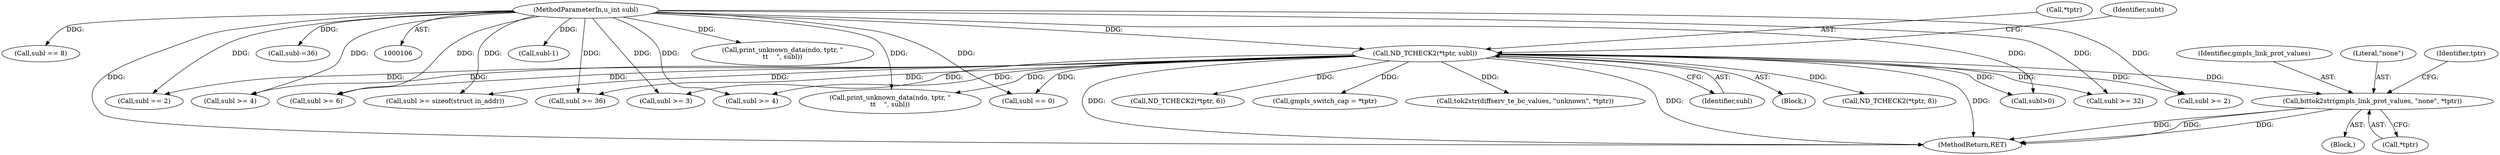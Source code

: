 digraph "0_tcpdump_5d0d76e88ee2d3236d7e032589d6f1d4ec5f7b1e@pointer" {
"1000361" [label="(Call,bittok2str(gmpls_link_prot_values, \"none\", *tptr))"];
"1000132" [label="(Call,ND_TCHECK2(*tptr, subl))"];
"1000110" [label="(MethodParameterIn,u_int subl)"];
"1000110" [label="(MethodParameterIn,u_int subl)"];
"1000368" [label="(Identifier,tptr)"];
"1000412" [label="(Call,gmpls_switch_cap = *tptr)"];
"1000137" [label="(Identifier,subt)"];
"1000373" [label="(Call,subl >= 6)"];
"1000212" [label="(Call,subl >= 32)"];
"1000267" [label="(Call,tok2str(diffserv_te_bc_values, \"unknown\", *tptr))"];
"1000408" [label="(Call,subl >= 36)"];
"1000112" [label="(Block,)"];
"1000283" [label="(Call,subl-1)"];
"1000364" [label="(Call,*tptr)"];
"1000601" [label="(MethodReturn,RET)"];
"1000361" [label="(Call,bittok2str(gmpls_link_prot_values, \"none\", *tptr))"];
"1000255" [label="(Call,subl == 0)"];
"1000331" [label="(Call,subl == 2)"];
"1000351" [label="(Call,subl >= 2)"];
"1000530" [label="(Call,ND_TCHECK2(*tptr, 8))"];
"1000577" [label="(Call,print_unknown_data(ndo, tptr, \"\n\t\t    \", subl))"];
"1000187" [label="(Call,subl >= 4)"];
"1000133" [label="(Call,*tptr)"];
"1000588" [label="(Call,print_unknown_data(ndo, tptr, \"\n\t\t    \", subl))"];
"1000493" [label="(Call,ND_TCHECK2(*tptr, 6))"];
"1000132" [label="(Call,ND_TCHECK2(*tptr, subl))"];
"1000318" [label="(Call,subl >= 3)"];
"1000155" [label="(Call,subl == 8)"];
"1000362" [label="(Identifier,gmpls_link_prot_values)"];
"1000360" [label="(Block,)"];
"1000363" [label="(Literal,\"none\")"];
"1000143" [label="(Call,subl >= 4)"];
"1000135" [label="(Identifier,subl)"];
"1000571" [label="(Call,subl>0)"];
"1000483" [label="(Call,subl-=36)"];
"1000171" [label="(Call,subl >= sizeof(struct in_addr))"];
"1000361" -> "1000360"  [label="AST: "];
"1000361" -> "1000364"  [label="CFG: "];
"1000362" -> "1000361"  [label="AST: "];
"1000363" -> "1000361"  [label="AST: "];
"1000364" -> "1000361"  [label="AST: "];
"1000368" -> "1000361"  [label="CFG: "];
"1000361" -> "1000601"  [label="DDG: "];
"1000361" -> "1000601"  [label="DDG: "];
"1000361" -> "1000601"  [label="DDG: "];
"1000132" -> "1000361"  [label="DDG: "];
"1000132" -> "1000112"  [label="AST: "];
"1000132" -> "1000135"  [label="CFG: "];
"1000133" -> "1000132"  [label="AST: "];
"1000135" -> "1000132"  [label="AST: "];
"1000137" -> "1000132"  [label="CFG: "];
"1000132" -> "1000601"  [label="DDG: "];
"1000132" -> "1000601"  [label="DDG: "];
"1000132" -> "1000601"  [label="DDG: "];
"1000110" -> "1000132"  [label="DDG: "];
"1000132" -> "1000143"  [label="DDG: "];
"1000132" -> "1000171"  [label="DDG: "];
"1000132" -> "1000187"  [label="DDG: "];
"1000132" -> "1000212"  [label="DDG: "];
"1000132" -> "1000255"  [label="DDG: "];
"1000132" -> "1000267"  [label="DDG: "];
"1000132" -> "1000318"  [label="DDG: "];
"1000132" -> "1000331"  [label="DDG: "];
"1000132" -> "1000351"  [label="DDG: "];
"1000132" -> "1000373"  [label="DDG: "];
"1000132" -> "1000408"  [label="DDG: "];
"1000132" -> "1000412"  [label="DDG: "];
"1000132" -> "1000493"  [label="DDG: "];
"1000132" -> "1000530"  [label="DDG: "];
"1000132" -> "1000571"  [label="DDG: "];
"1000132" -> "1000588"  [label="DDG: "];
"1000110" -> "1000106"  [label="AST: "];
"1000110" -> "1000601"  [label="DDG: "];
"1000110" -> "1000143"  [label="DDG: "];
"1000110" -> "1000155"  [label="DDG: "];
"1000110" -> "1000171"  [label="DDG: "];
"1000110" -> "1000187"  [label="DDG: "];
"1000110" -> "1000212"  [label="DDG: "];
"1000110" -> "1000255"  [label="DDG: "];
"1000110" -> "1000283"  [label="DDG: "];
"1000110" -> "1000318"  [label="DDG: "];
"1000110" -> "1000331"  [label="DDG: "];
"1000110" -> "1000351"  [label="DDG: "];
"1000110" -> "1000373"  [label="DDG: "];
"1000110" -> "1000408"  [label="DDG: "];
"1000110" -> "1000483"  [label="DDG: "];
"1000110" -> "1000571"  [label="DDG: "];
"1000110" -> "1000577"  [label="DDG: "];
"1000110" -> "1000588"  [label="DDG: "];
}
